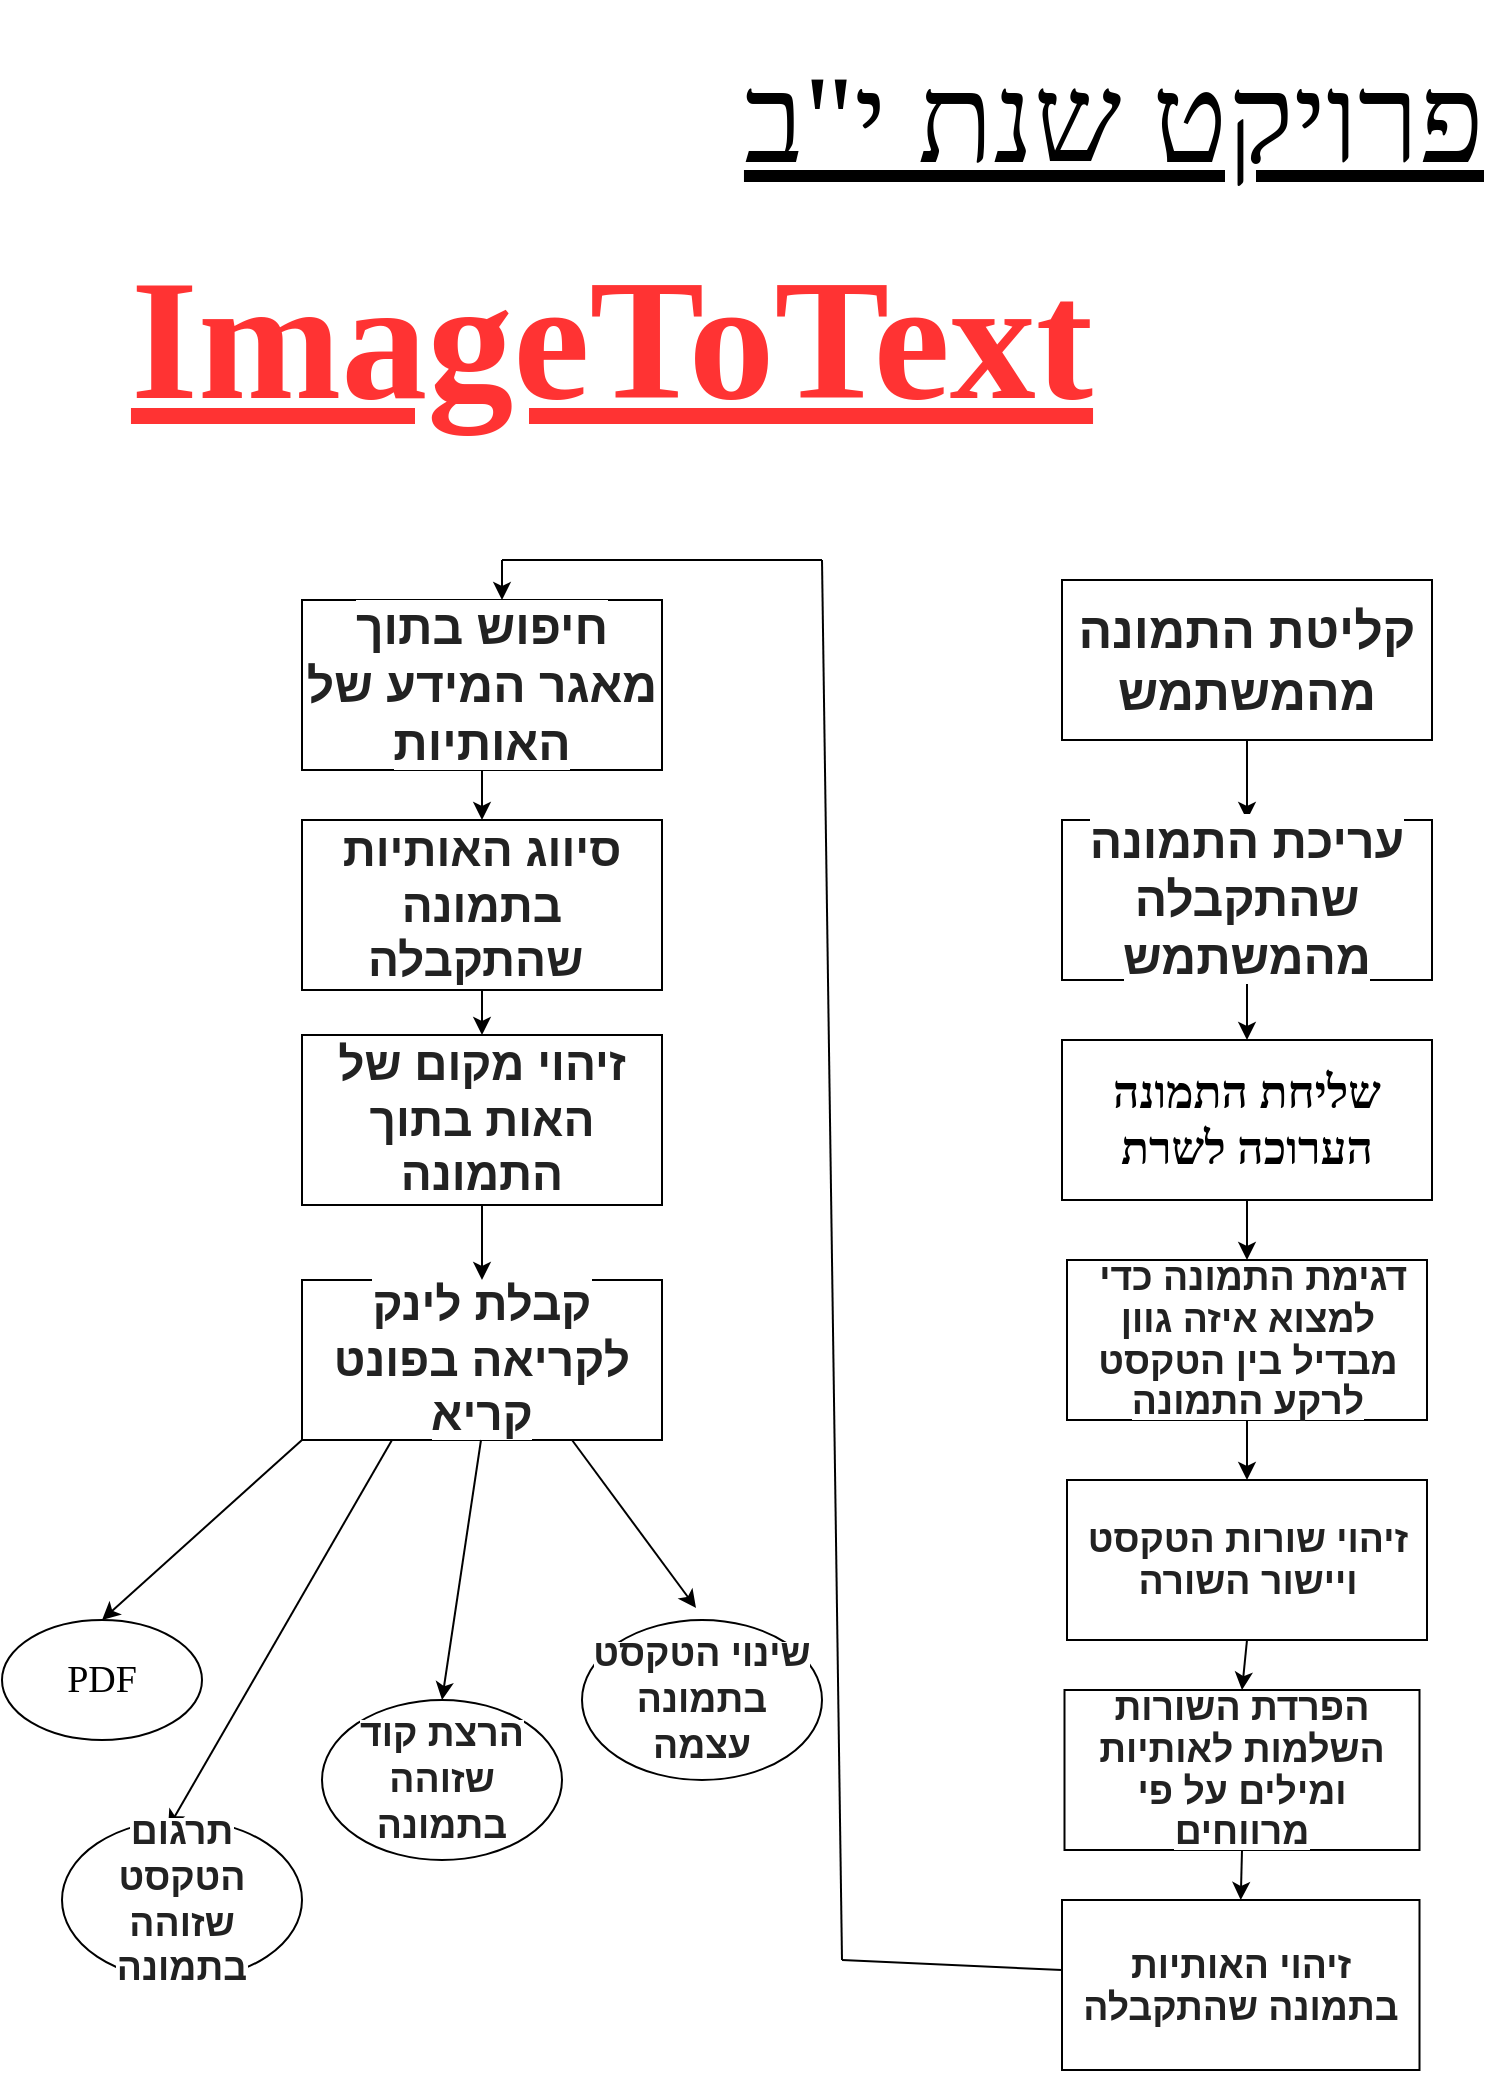 <mxfile version="13.6.6" type="device"><diagram id="HP565T0U07CMSD74x2A-" name="Page-1"><mxGraphModel dx="2370" dy="1270" grid="1" gridSize="10" guides="1" tooltips="1" connect="1" arrows="1" fold="1" page="1" pageScale="1" pageWidth="827" pageHeight="1169" math="0" shadow="0"><root><mxCell id="0"/><mxCell id="1" parent="0"/><mxCell id="Tka4XTZTkvgth0H-nH96-4" style="edgeStyle=orthogonalEdgeStyle;rounded=0;orthogonalLoop=1;jettySize=auto;html=1;exitX=0.5;exitY=1;exitDx=0;exitDy=0;entryX=0.5;entryY=0;entryDx=0;entryDy=0;" edge="1" parent="1" source="Tka4XTZTkvgth0H-nH96-2" target="Tka4XTZTkvgth0H-nH96-30"><mxGeometry relative="1" as="geometry"><mxPoint x="675" y="420" as="targetPoint"/></mxGeometry></mxCell><mxCell id="Tka4XTZTkvgth0H-nH96-2" value="&lt;b style=&quot;color: rgb(34, 34, 34); font-family: calibri, sans-serif; font-size: 25px; text-align: right; background-color: rgb(255, 255, 255);&quot;&gt;&lt;span lang=&quot;HE&quot; style=&quot;font-size: 25px; line-height: 19.973px; font-family: david, sans-serif;&quot;&gt;קליטת התמונה מהמשתמש&lt;/span&gt;&lt;/b&gt;" style="rounded=0;whiteSpace=wrap;html=1;fontFamily=david;fontSize=25;" vertex="1" parent="1"><mxGeometry x="580" y="300" width="185" height="80" as="geometry"/></mxCell><mxCell id="Tka4XTZTkvgth0H-nH96-57" style="edgeStyle=none;rounded=0;orthogonalLoop=1;jettySize=auto;html=1;exitX=0.5;exitY=1;exitDx=0;exitDy=0;entryX=0.5;entryY=0;entryDx=0;entryDy=0;fontFamily=david;fontSize=19;" edge="1" parent="1" source="Tka4XTZTkvgth0H-nH96-11" target="Tka4XTZTkvgth0H-nH96-36"><mxGeometry relative="1" as="geometry"/></mxCell><mxCell id="Tka4XTZTkvgth0H-nH96-11" value="שליחת התמונה הערוכה לשרת" style="rounded=0;whiteSpace=wrap;html=1;fontFamily=david;fontStyle=1;fontSize=23;" vertex="1" parent="1"><mxGeometry x="580" y="530" width="185" height="80" as="geometry"/></mxCell><mxCell id="Tka4XTZTkvgth0H-nH96-33" style="edgeStyle=orthogonalEdgeStyle;rounded=0;orthogonalLoop=1;jettySize=auto;html=1;exitX=0.5;exitY=1;exitDx=0;exitDy=0;entryX=0.5;entryY=0;entryDx=0;entryDy=0;" edge="1" parent="1" source="Tka4XTZTkvgth0H-nH96-30" target="Tka4XTZTkvgth0H-nH96-11"><mxGeometry relative="1" as="geometry"><mxPoint x="675" y="540" as="targetPoint"/></mxGeometry></mxCell><mxCell id="Tka4XTZTkvgth0H-nH96-30" value="&#10;&#10;&lt;b style=&quot;color: rgb(34, 34, 34); font-family: calibri, sans-serif; font-size: 24px; font-style: normal; letter-spacing: normal; text-align: right; text-indent: 0px; text-transform: none; word-spacing: 0px; background-color: rgb(255, 255, 255);&quot;&gt;&lt;span lang=&quot;HE&quot; style=&quot;font-size: 24px; line-height: 19.973px; font-family: david, sans-serif;&quot;&gt;עריכת התמונה שהתקבלה מהמשתמש&lt;/span&gt;&lt;/b&gt;&#10;&#10;" style="rounded=0;whiteSpace=wrap;html=1;fontSize=24;" vertex="1" parent="1"><mxGeometry x="580" y="420" width="185" height="80" as="geometry"/></mxCell><mxCell id="Tka4XTZTkvgth0H-nH96-60" style="edgeStyle=none;rounded=0;orthogonalLoop=1;jettySize=auto;html=1;exitX=0.5;exitY=1;exitDx=0;exitDy=0;entryX=0.5;entryY=0;entryDx=0;entryDy=0;fontFamily=david;fontSize=19;" edge="1" parent="1" source="Tka4XTZTkvgth0H-nH96-34" target="Tka4XTZTkvgth0H-nH96-43"><mxGeometry relative="1" as="geometry"/></mxCell><mxCell id="Tka4XTZTkvgth0H-nH96-34" value="&lt;b style=&quot;color: rgb(34 , 34 , 34) ; font-family: &amp;#34;calibri&amp;#34; , sans-serif ; font-size: 14.667px ; text-align: right ; background-color: rgb(255 , 255 , 255)&quot;&gt;&lt;span lang=&quot;HE&quot; style=&quot;font-size: 14pt ; line-height: 19.973px ; font-family: &amp;#34;david&amp;#34; , sans-serif&quot;&gt;הפרדת השורות השלמות לאותיות ומילים על פי מרווחים&lt;/span&gt;&lt;/b&gt;" style="rounded=0;whiteSpace=wrap;html=1;" vertex="1" parent="1"><mxGeometry x="581.25" y="855" width="177.5" height="80" as="geometry"/></mxCell><mxCell id="Tka4XTZTkvgth0H-nH96-59" style="edgeStyle=none;rounded=0;orthogonalLoop=1;jettySize=auto;html=1;exitX=0.5;exitY=1;exitDx=0;exitDy=0;entryX=0.5;entryY=0;entryDx=0;entryDy=0;fontFamily=david;fontSize=19;" edge="1" parent="1" source="Tka4XTZTkvgth0H-nH96-35" target="Tka4XTZTkvgth0H-nH96-34"><mxGeometry relative="1" as="geometry"/></mxCell><mxCell id="Tka4XTZTkvgth0H-nH96-35" value="&lt;b style=&quot;color: rgb(34 , 34 , 34) ; font-family: &amp;#34;calibri&amp;#34; , sans-serif ; font-size: 14.667px ; text-align: right ; background-color: rgb(255 , 255 , 255)&quot;&gt;&lt;span lang=&quot;HE&quot; style=&quot;font-size: 14pt ; line-height: 19.973px ; font-family: &amp;#34;david&amp;#34; , sans-serif&quot;&gt;זיהוי שורות הטקסט ויישור השורה&lt;/span&gt;&lt;/b&gt;" style="rounded=0;whiteSpace=wrap;html=1;" vertex="1" parent="1"><mxGeometry x="582.5" y="750" width="180" height="80" as="geometry"/></mxCell><mxCell id="Tka4XTZTkvgth0H-nH96-58" style="edgeStyle=none;rounded=0;orthogonalLoop=1;jettySize=auto;html=1;exitX=0.5;exitY=1;exitDx=0;exitDy=0;entryX=0.5;entryY=0;entryDx=0;entryDy=0;fontFamily=david;fontSize=19;" edge="1" parent="1" source="Tka4XTZTkvgth0H-nH96-36" target="Tka4XTZTkvgth0H-nH96-35"><mxGeometry relative="1" as="geometry"/></mxCell><mxCell id="Tka4XTZTkvgth0H-nH96-36" value="&lt;b style=&quot;color: rgb(34 , 34 , 34) ; font-family: &amp;#34;calibri&amp;#34; , sans-serif ; font-size: 14.667px ; text-align: right ; background-color: rgb(255 , 255 , 255)&quot;&gt;&lt;span lang=&quot;HE&quot; style=&quot;font-size: 14pt ; line-height: 19.973px ; font-family: &amp;#34;david&amp;#34; , sans-serif&quot;&gt;&amp;nbsp;דגימת התמונה כדי למצוא איזה גוון מבדיל בין הטקסט לרקע התמונה&lt;/span&gt;&lt;/b&gt;" style="rounded=0;whiteSpace=wrap;html=1;" vertex="1" parent="1"><mxGeometry x="582.5" y="640" width="180" height="80" as="geometry"/></mxCell><mxCell id="Tka4XTZTkvgth0H-nH96-43" value="&lt;span style=&quot;color: rgba(0 , 0 , 0 , 0) ; font-family: monospace ; font-size: 0px&quot;&gt;%3CmxGraphModel%3E%3Croot%3E%3CmxCell%20id%3D%220%22%2F%3E%3CmxCell%20id%3D%221%22%20parent%3D%220%22%2F%3E%3CmxCell%20id%3D%222%22%20value%3D%22%22%20style%3D%22rounded%3D0%3BwhiteSpace%3Dwrap%3Bhtml%3D1%3B%22%20vertex%3D%221%22%20parent%3D%221%22%3E%3CmxGeometry%20x%3D%22580%22%20y%3D%22585%22%20width%3D%22180%22%20height%3D%2285%22%20as%3D%22geometry%22%2F%3E%3C%2FmxCell%3E%3C%2Froot%3E%3C%2FmxGraphModel%3E&lt;/span&gt;&lt;b style=&quot;color: rgb(34 , 34 , 34) ; font-family: &amp;#34;calibri&amp;#34; , sans-serif ; font-size: 14.667px ; text-align: right ; background-color: rgb(255 , 255 , 255)&quot;&gt;&lt;span lang=&quot;HE&quot; style=&quot;font-size: 14pt ; line-height: 19.973px ; font-family: &amp;#34;david&amp;#34; , sans-serif&quot;&gt;זיהוי האותיות בתמונה שהתקבלה&lt;/span&gt;&lt;/b&gt;" style="rounded=0;whiteSpace=wrap;html=1;" vertex="1" parent="1"><mxGeometry x="580" y="960" width="178.75" height="85" as="geometry"/></mxCell><mxCell id="Tka4XTZTkvgth0H-nH96-74" style="edgeStyle=none;rounded=0;orthogonalLoop=1;jettySize=auto;html=1;exitX=0.5;exitY=1;exitDx=0;exitDy=0;entryX=0.5;entryY=0;entryDx=0;entryDy=0;fontFamily=david;fontSize=19;" edge="1" parent="1" source="Tka4XTZTkvgth0H-nH96-45" target="Tka4XTZTkvgth0H-nH96-49"><mxGeometry relative="1" as="geometry"/></mxCell><mxCell id="Tka4XTZTkvgth0H-nH96-45" value="&lt;b style=&quot;color: rgb(34, 34, 34); font-family: calibri, sans-serif; font-size: 24px; text-align: right; background-color: rgb(255, 255, 255);&quot;&gt;&lt;span lang=&quot;HE&quot; style=&quot;font-size: 24px; line-height: 19.973px; font-family: david, sans-serif;&quot;&gt;חיפוש בתוך מאגר המידע של האותיות&lt;/span&gt;&lt;/b&gt;" style="rounded=0;whiteSpace=wrap;html=1;fontSize=24;" vertex="1" parent="1"><mxGeometry x="200" y="310" width="180" height="85" as="geometry"/></mxCell><mxCell id="Tka4XTZTkvgth0H-nH96-75" style="edgeStyle=none;rounded=0;orthogonalLoop=1;jettySize=auto;html=1;exitX=0.5;exitY=1;exitDx=0;exitDy=0;fontFamily=david;fontSize=23;" edge="1" parent="1" source="Tka4XTZTkvgth0H-nH96-49" target="Tka4XTZTkvgth0H-nH96-55"><mxGeometry relative="1" as="geometry"/></mxCell><mxCell id="Tka4XTZTkvgth0H-nH96-49" value="&lt;b style=&quot;color: rgb(34, 34, 34); font-family: calibri, sans-serif; font-size: 23px; text-align: right; background-color: rgb(255, 255, 255);&quot;&gt;&lt;span lang=&quot;HE&quot; style=&quot;font-size: 23px; line-height: 19.973px; font-family: david, sans-serif;&quot;&gt;סיווג האותיות בתמונה שהתקבלה&amp;nbsp;&lt;/span&gt;&lt;/b&gt;" style="rounded=0;whiteSpace=wrap;html=1;fontSize=23;" vertex="1" parent="1"><mxGeometry x="200" y="420" width="180" height="85" as="geometry"/></mxCell><mxCell id="Tka4XTZTkvgth0H-nH96-85" style="edgeStyle=none;rounded=0;orthogonalLoop=1;jettySize=auto;html=1;exitX=0.25;exitY=1;exitDx=0;exitDy=0;entryX=0.442;entryY=0.05;entryDx=0;entryDy=0;entryPerimeter=0;fontFamily=david;fontSize=19;" edge="1" parent="1" source="Tka4XTZTkvgth0H-nH96-53" target="Tka4XTZTkvgth0H-nH96-81"><mxGeometry relative="1" as="geometry"/></mxCell><mxCell id="Tka4XTZTkvgth0H-nH96-87" style="edgeStyle=none;rounded=0;orthogonalLoop=1;jettySize=auto;html=1;exitX=0.75;exitY=1;exitDx=0;exitDy=0;entryX=0.475;entryY=-0.075;entryDx=0;entryDy=0;entryPerimeter=0;fontFamily=david;fontSize=19;" edge="1" parent="1" source="Tka4XTZTkvgth0H-nH96-53" target="Tka4XTZTkvgth0H-nH96-84"><mxGeometry relative="1" as="geometry"/></mxCell><mxCell id="Tka4XTZTkvgth0H-nH96-53" value="&lt;b style=&quot;color: rgb(34, 34, 34); font-family: calibri, sans-serif; font-size: 23px; text-align: right; background-color: rgb(255, 255, 255);&quot;&gt;&lt;span lang=&quot;HE&quot; style=&quot;font-size: 23px; line-height: 19.973px; font-family: david, sans-serif;&quot;&gt;קבלת לינק לקריאה בפונט קריא&lt;/span&gt;&lt;/b&gt;" style="rounded=0;whiteSpace=wrap;html=1;fontSize=23;" vertex="1" parent="1"><mxGeometry x="200" y="650" width="180" height="80" as="geometry"/></mxCell><mxCell id="Tka4XTZTkvgth0H-nH96-76" style="edgeStyle=none;rounded=0;orthogonalLoop=1;jettySize=auto;html=1;exitX=0.5;exitY=1;exitDx=0;exitDy=0;entryX=0.5;entryY=0;entryDx=0;entryDy=0;fontFamily=david;fontSize=23;" edge="1" parent="1" source="Tka4XTZTkvgth0H-nH96-55" target="Tka4XTZTkvgth0H-nH96-53"><mxGeometry relative="1" as="geometry"/></mxCell><mxCell id="Tka4XTZTkvgth0H-nH96-55" value="&lt;b style=&quot;color: rgb(34, 34, 34); font-family: calibri, sans-serif; font-size: 23px; text-align: right; background-color: rgb(255, 255, 255);&quot;&gt;&lt;span lang=&quot;HE&quot; style=&quot;font-size: 23px; line-height: 19.973px; font-family: david, sans-serif;&quot;&gt;זיהוי מקום של האות בתוך התמונה&lt;/span&gt;&lt;/b&gt;" style="rounded=0;whiteSpace=wrap;html=1;fontSize=23;" vertex="1" parent="1"><mxGeometry x="200" y="527.5" width="180" height="85" as="geometry"/></mxCell><mxCell id="Tka4XTZTkvgth0H-nH96-70" value="" style="endArrow=none;html=1;fontFamily=david;fontSize=19;" edge="1" parent="1"><mxGeometry width="50" height="50" relative="1" as="geometry"><mxPoint x="470" y="990" as="sourcePoint"/><mxPoint x="580" y="995" as="targetPoint"/></mxGeometry></mxCell><mxCell id="Tka4XTZTkvgth0H-nH96-71" value="" style="endArrow=none;html=1;fontFamily=david;fontSize=19;" edge="1" parent="1"><mxGeometry width="50" height="50" relative="1" as="geometry"><mxPoint x="470" y="990" as="sourcePoint"/><mxPoint x="460" y="290" as="targetPoint"/></mxGeometry></mxCell><mxCell id="Tka4XTZTkvgth0H-nH96-72" value="" style="endArrow=none;html=1;fontFamily=david;fontSize=19;" edge="1" parent="1"><mxGeometry width="50" height="50" relative="1" as="geometry"><mxPoint x="300" y="290" as="sourcePoint"/><mxPoint x="460" y="290" as="targetPoint"/></mxGeometry></mxCell><mxCell id="Tka4XTZTkvgth0H-nH96-73" value="" style="endArrow=classic;html=1;fontFamily=david;fontSize=19;" edge="1" parent="1"><mxGeometry width="50" height="50" relative="1" as="geometry"><mxPoint x="300" y="290" as="sourcePoint"/><mxPoint x="300" y="310" as="targetPoint"/></mxGeometry></mxCell><mxCell id="Tka4XTZTkvgth0H-nH96-78" value="" style="endArrow=classic;html=1;fontFamily=david;fontSize=19;entryX=0.5;entryY=0;entryDx=0;entryDy=0;" edge="1" parent="1" target="Tka4XTZTkvgth0H-nH96-83"><mxGeometry width="50" height="50" relative="1" as="geometry"><mxPoint x="200" y="730" as="sourcePoint"/><mxPoint x="130" y="810" as="targetPoint"/></mxGeometry></mxCell><mxCell id="Tka4XTZTkvgth0H-nH96-79" value="" style="endArrow=classic;html=1;fontFamily=david;fontSize=19;entryX=0.5;entryY=0;entryDx=0;entryDy=0;" edge="1" parent="1" target="Tka4XTZTkvgth0H-nH96-82"><mxGeometry width="50" height="50" relative="1" as="geometry"><mxPoint x="289.5" y="730" as="sourcePoint"/><mxPoint x="290" y="820" as="targetPoint"/></mxGeometry></mxCell><mxCell id="Tka4XTZTkvgth0H-nH96-81" value="&#10;&#10;&lt;b style=&quot;color: rgb(34, 34, 34); font-family: calibri, sans-serif; font-size: 14.667px; font-style: normal; letter-spacing: normal; text-align: right; text-indent: 0px; text-transform: none; word-spacing: 0px; background-color: rgb(255, 255, 255);&quot;&gt;&lt;span lang=&quot;HE&quot; style=&quot;font-size: 14pt ; line-height: 19.973px ; font-family: &amp;quot;david&amp;quot; , sans-serif&quot;&gt;תרגום הטקסט שזוהה בתמונה&lt;/span&gt;&lt;/b&gt;&#10;&#10;" style="ellipse;whiteSpace=wrap;html=1;fontFamily=david;fontSize=19;" vertex="1" parent="1"><mxGeometry x="80" y="920" width="120" height="80" as="geometry"/></mxCell><mxCell id="Tka4XTZTkvgth0H-nH96-82" value="&#10;&#10;&lt;b style=&quot;color: rgb(34, 34, 34); font-family: calibri, sans-serif; font-size: 14.667px; font-style: normal; letter-spacing: normal; text-align: right; text-indent: 0px; text-transform: none; word-spacing: 0px; background-color: rgb(255, 255, 255);&quot;&gt;&lt;span lang=&quot;HE&quot; style=&quot;font-size: 14pt ; line-height: 19.973px ; font-family: &amp;quot;david&amp;quot; , sans-serif&quot;&gt;הרצת קוד שזוהה בתמונה&lt;/span&gt;&lt;/b&gt;&#10;&#10;" style="ellipse;whiteSpace=wrap;html=1;fontFamily=david;fontSize=19;" vertex="1" parent="1"><mxGeometry x="210" y="860" width="120" height="80" as="geometry"/></mxCell><mxCell id="Tka4XTZTkvgth0H-nH96-83" value="PDF" style="ellipse;whiteSpace=wrap;html=1;fontFamily=david;fontSize=19;" vertex="1" parent="1"><mxGeometry x="50" y="820" width="100" height="60" as="geometry"/></mxCell><mxCell id="Tka4XTZTkvgth0H-nH96-84" value="&#10;&#10;&lt;b style=&quot;color: rgb(34, 34, 34); font-family: arial, helvetica, sans-serif; font-size: small; font-style: normal; letter-spacing: normal; text-indent: 0px; text-transform: none; word-spacing: 0px; background-color: rgb(255, 255, 255);&quot;&gt;&lt;span lang=&quot;HE&quot; dir=&quot;RTL&quot; style=&quot;font-size: 14pt ; line-height: 19.973px ; font-family: &amp;quot;david&amp;quot; , sans-serif&quot;&gt;שינוי הטקסט בתמונה עצמה&lt;/span&gt;&lt;/b&gt;&#10;&#10;" style="ellipse;whiteSpace=wrap;html=1;fontFamily=david;fontSize=19;" vertex="1" parent="1"><mxGeometry x="340" y="820" width="120" height="80" as="geometry"/></mxCell><mxCell id="Tka4XTZTkvgth0H-nH96-88" value="פרויקט שנת י&quot;ב" style="text;html=1;strokeColor=none;fillColor=none;align=right;verticalAlign=middle;whiteSpace=wrap;rounded=0;fontFamily=david;fontSize=62;fontStyle=4" vertex="1" parent="1"><mxGeometry x="414" y="10" width="378.75" height="120" as="geometry"/></mxCell><mxCell id="Tka4XTZTkvgth0H-nH96-89" value="ImageToText" style="text;html=1;strokeColor=none;fillColor=none;align=center;verticalAlign=middle;whiteSpace=wrap;rounded=0;fontFamily=david;fontSize=86;fontStyle=5;fontColor=#FF3333;" vertex="1" parent="1"><mxGeometry x="90" y="130" width="530" height="100" as="geometry"/></mxCell></root></mxGraphModel></diagram></mxfile>